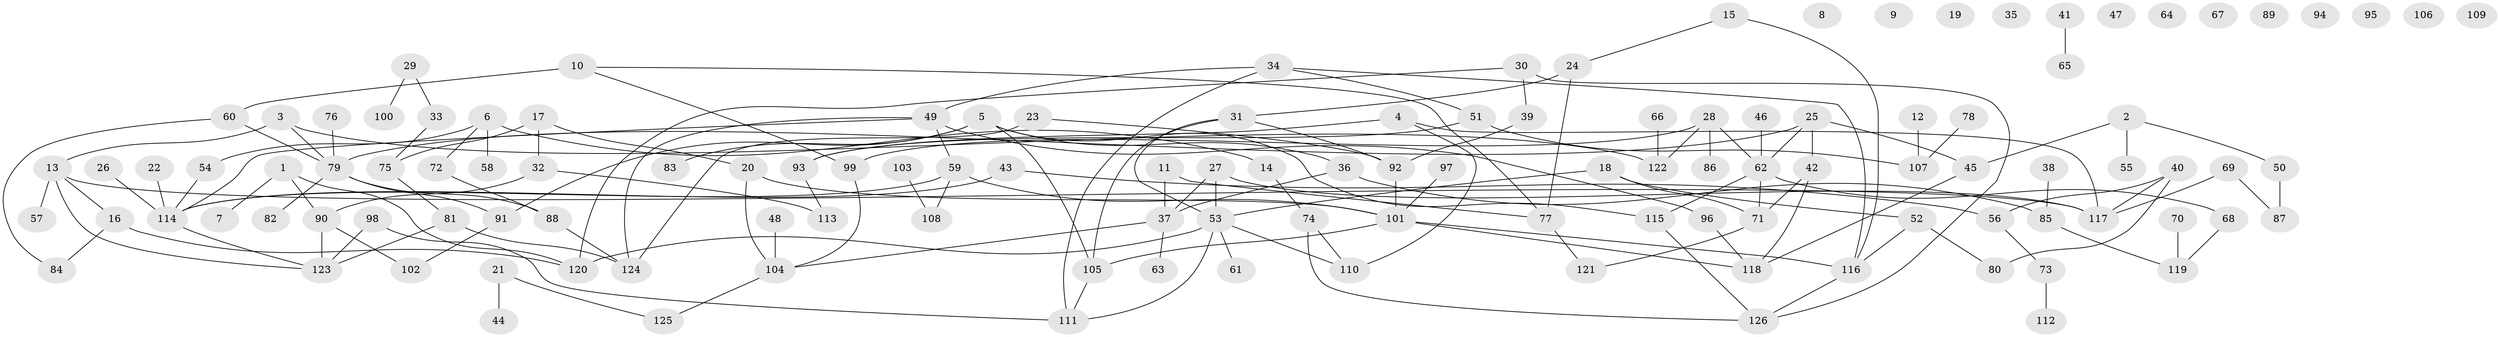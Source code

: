 // Generated by graph-tools (version 1.1) at 2025/00/03/09/25 03:00:40]
// undirected, 126 vertices, 158 edges
graph export_dot {
graph [start="1"]
  node [color=gray90,style=filled];
  1;
  2;
  3;
  4;
  5;
  6;
  7;
  8;
  9;
  10;
  11;
  12;
  13;
  14;
  15;
  16;
  17;
  18;
  19;
  20;
  21;
  22;
  23;
  24;
  25;
  26;
  27;
  28;
  29;
  30;
  31;
  32;
  33;
  34;
  35;
  36;
  37;
  38;
  39;
  40;
  41;
  42;
  43;
  44;
  45;
  46;
  47;
  48;
  49;
  50;
  51;
  52;
  53;
  54;
  55;
  56;
  57;
  58;
  59;
  60;
  61;
  62;
  63;
  64;
  65;
  66;
  67;
  68;
  69;
  70;
  71;
  72;
  73;
  74;
  75;
  76;
  77;
  78;
  79;
  80;
  81;
  82;
  83;
  84;
  85;
  86;
  87;
  88;
  89;
  90;
  91;
  92;
  93;
  94;
  95;
  96;
  97;
  98;
  99;
  100;
  101;
  102;
  103;
  104;
  105;
  106;
  107;
  108;
  109;
  110;
  111;
  112;
  113;
  114;
  115;
  116;
  117;
  118;
  119;
  120;
  121;
  122;
  123;
  124;
  125;
  126;
  1 -- 7;
  1 -- 90;
  1 -- 120;
  2 -- 45;
  2 -- 50;
  2 -- 55;
  3 -- 13;
  3 -- 79;
  3 -- 122;
  4 -- 93;
  4 -- 110;
  4 -- 117;
  5 -- 36;
  5 -- 83;
  5 -- 91;
  5 -- 105;
  5 -- 115;
  6 -- 14;
  6 -- 54;
  6 -- 58;
  6 -- 72;
  10 -- 60;
  10 -- 77;
  10 -- 99;
  11 -- 37;
  11 -- 77;
  12 -- 107;
  13 -- 16;
  13 -- 57;
  13 -- 117;
  13 -- 123;
  14 -- 74;
  15 -- 24;
  15 -- 116;
  16 -- 84;
  16 -- 120;
  17 -- 20;
  17 -- 32;
  17 -- 75;
  18 -- 52;
  18 -- 53;
  18 -- 71;
  20 -- 101;
  20 -- 104;
  21 -- 44;
  21 -- 125;
  22 -- 114;
  23 -- 92;
  23 -- 124;
  24 -- 31;
  24 -- 77;
  25 -- 42;
  25 -- 45;
  25 -- 62;
  25 -- 79;
  26 -- 114;
  27 -- 37;
  27 -- 53;
  27 -- 117;
  28 -- 62;
  28 -- 86;
  28 -- 99;
  28 -- 122;
  29 -- 33;
  29 -- 100;
  30 -- 39;
  30 -- 120;
  30 -- 126;
  31 -- 53;
  31 -- 92;
  31 -- 105;
  32 -- 90;
  32 -- 113;
  33 -- 75;
  34 -- 49;
  34 -- 51;
  34 -- 111;
  34 -- 116;
  36 -- 37;
  36 -- 85;
  37 -- 63;
  37 -- 104;
  38 -- 85;
  39 -- 92;
  40 -- 56;
  40 -- 80;
  40 -- 117;
  41 -- 65;
  42 -- 71;
  42 -- 118;
  43 -- 56;
  43 -- 114;
  45 -- 118;
  46 -- 62;
  48 -- 104;
  49 -- 59;
  49 -- 96;
  49 -- 114;
  49 -- 124;
  50 -- 87;
  51 -- 93;
  51 -- 107;
  52 -- 80;
  52 -- 116;
  53 -- 61;
  53 -- 110;
  53 -- 111;
  53 -- 120;
  54 -- 114;
  56 -- 73;
  59 -- 101;
  59 -- 108;
  59 -- 114;
  60 -- 79;
  60 -- 84;
  62 -- 68;
  62 -- 71;
  62 -- 115;
  66 -- 122;
  68 -- 119;
  69 -- 87;
  69 -- 117;
  70 -- 119;
  71 -- 121;
  72 -- 88;
  73 -- 112;
  74 -- 110;
  74 -- 126;
  75 -- 81;
  76 -- 79;
  77 -- 121;
  78 -- 107;
  79 -- 82;
  79 -- 88;
  79 -- 91;
  81 -- 123;
  81 -- 124;
  85 -- 119;
  88 -- 124;
  90 -- 102;
  90 -- 123;
  91 -- 102;
  92 -- 101;
  93 -- 113;
  96 -- 118;
  97 -- 101;
  98 -- 111;
  98 -- 123;
  99 -- 104;
  101 -- 105;
  101 -- 116;
  101 -- 118;
  103 -- 108;
  104 -- 125;
  105 -- 111;
  114 -- 123;
  115 -- 126;
  116 -- 126;
}
